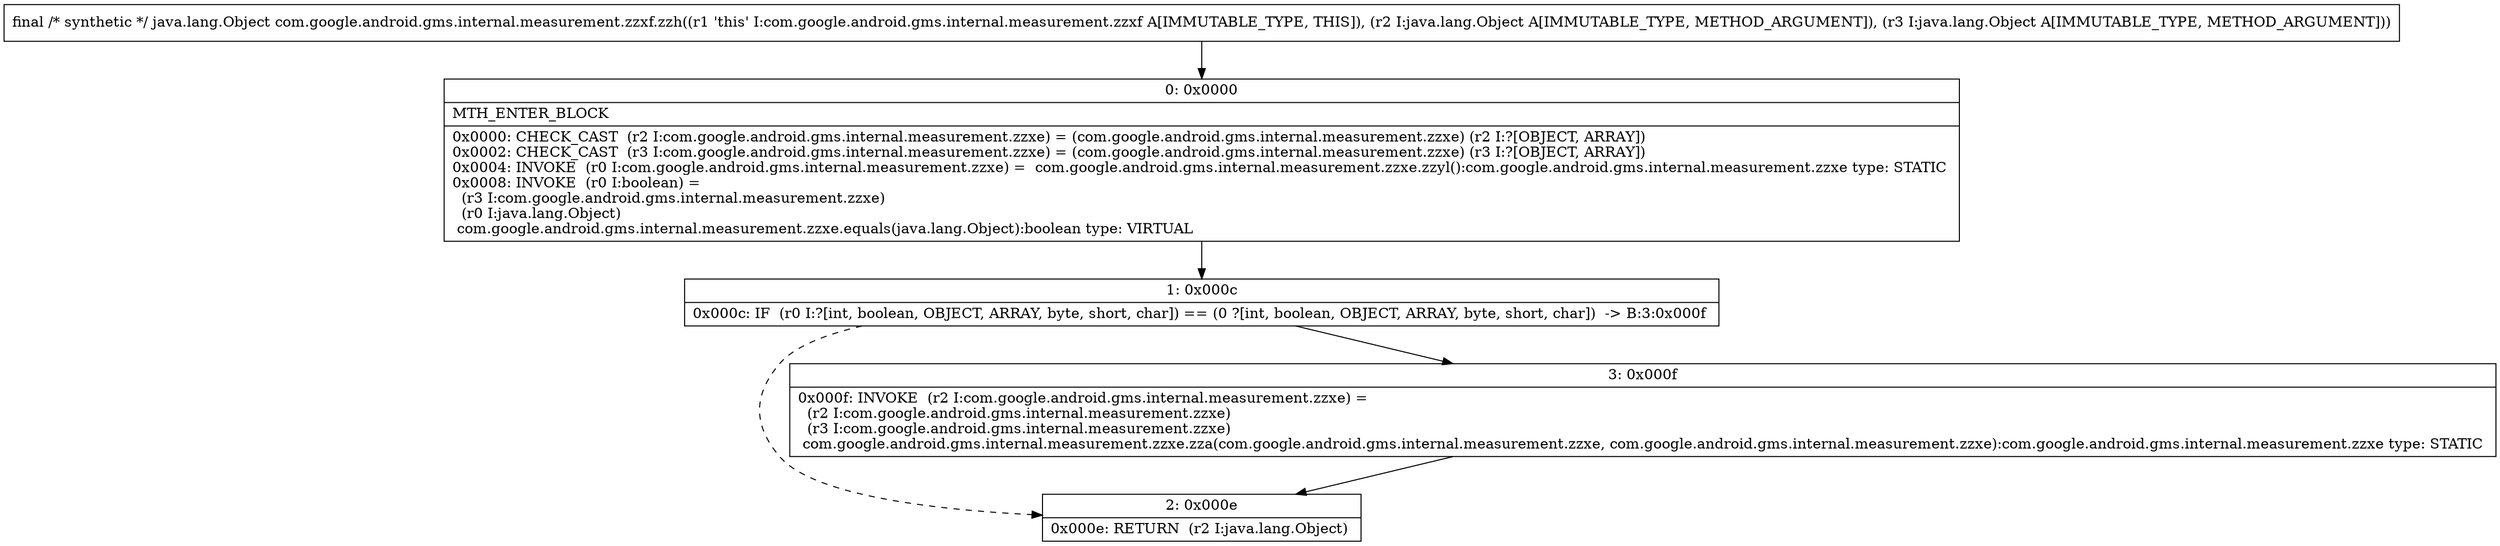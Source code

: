 digraph "CFG forcom.google.android.gms.internal.measurement.zzxf.zzh(Ljava\/lang\/Object;Ljava\/lang\/Object;)Ljava\/lang\/Object;" {
Node_0 [shape=record,label="{0\:\ 0x0000|MTH_ENTER_BLOCK\l|0x0000: CHECK_CAST  (r2 I:com.google.android.gms.internal.measurement.zzxe) = (com.google.android.gms.internal.measurement.zzxe) (r2 I:?[OBJECT, ARRAY]) \l0x0002: CHECK_CAST  (r3 I:com.google.android.gms.internal.measurement.zzxe) = (com.google.android.gms.internal.measurement.zzxe) (r3 I:?[OBJECT, ARRAY]) \l0x0004: INVOKE  (r0 I:com.google.android.gms.internal.measurement.zzxe) =  com.google.android.gms.internal.measurement.zzxe.zzyl():com.google.android.gms.internal.measurement.zzxe type: STATIC \l0x0008: INVOKE  (r0 I:boolean) = \l  (r3 I:com.google.android.gms.internal.measurement.zzxe)\l  (r0 I:java.lang.Object)\l com.google.android.gms.internal.measurement.zzxe.equals(java.lang.Object):boolean type: VIRTUAL \l}"];
Node_1 [shape=record,label="{1\:\ 0x000c|0x000c: IF  (r0 I:?[int, boolean, OBJECT, ARRAY, byte, short, char]) == (0 ?[int, boolean, OBJECT, ARRAY, byte, short, char])  \-\> B:3:0x000f \l}"];
Node_2 [shape=record,label="{2\:\ 0x000e|0x000e: RETURN  (r2 I:java.lang.Object) \l}"];
Node_3 [shape=record,label="{3\:\ 0x000f|0x000f: INVOKE  (r2 I:com.google.android.gms.internal.measurement.zzxe) = \l  (r2 I:com.google.android.gms.internal.measurement.zzxe)\l  (r3 I:com.google.android.gms.internal.measurement.zzxe)\l com.google.android.gms.internal.measurement.zzxe.zza(com.google.android.gms.internal.measurement.zzxe, com.google.android.gms.internal.measurement.zzxe):com.google.android.gms.internal.measurement.zzxe type: STATIC \l}"];
MethodNode[shape=record,label="{final \/* synthetic *\/ java.lang.Object com.google.android.gms.internal.measurement.zzxf.zzh((r1 'this' I:com.google.android.gms.internal.measurement.zzxf A[IMMUTABLE_TYPE, THIS]), (r2 I:java.lang.Object A[IMMUTABLE_TYPE, METHOD_ARGUMENT]), (r3 I:java.lang.Object A[IMMUTABLE_TYPE, METHOD_ARGUMENT])) }"];
MethodNode -> Node_0;
Node_0 -> Node_1;
Node_1 -> Node_2[style=dashed];
Node_1 -> Node_3;
Node_3 -> Node_2;
}

